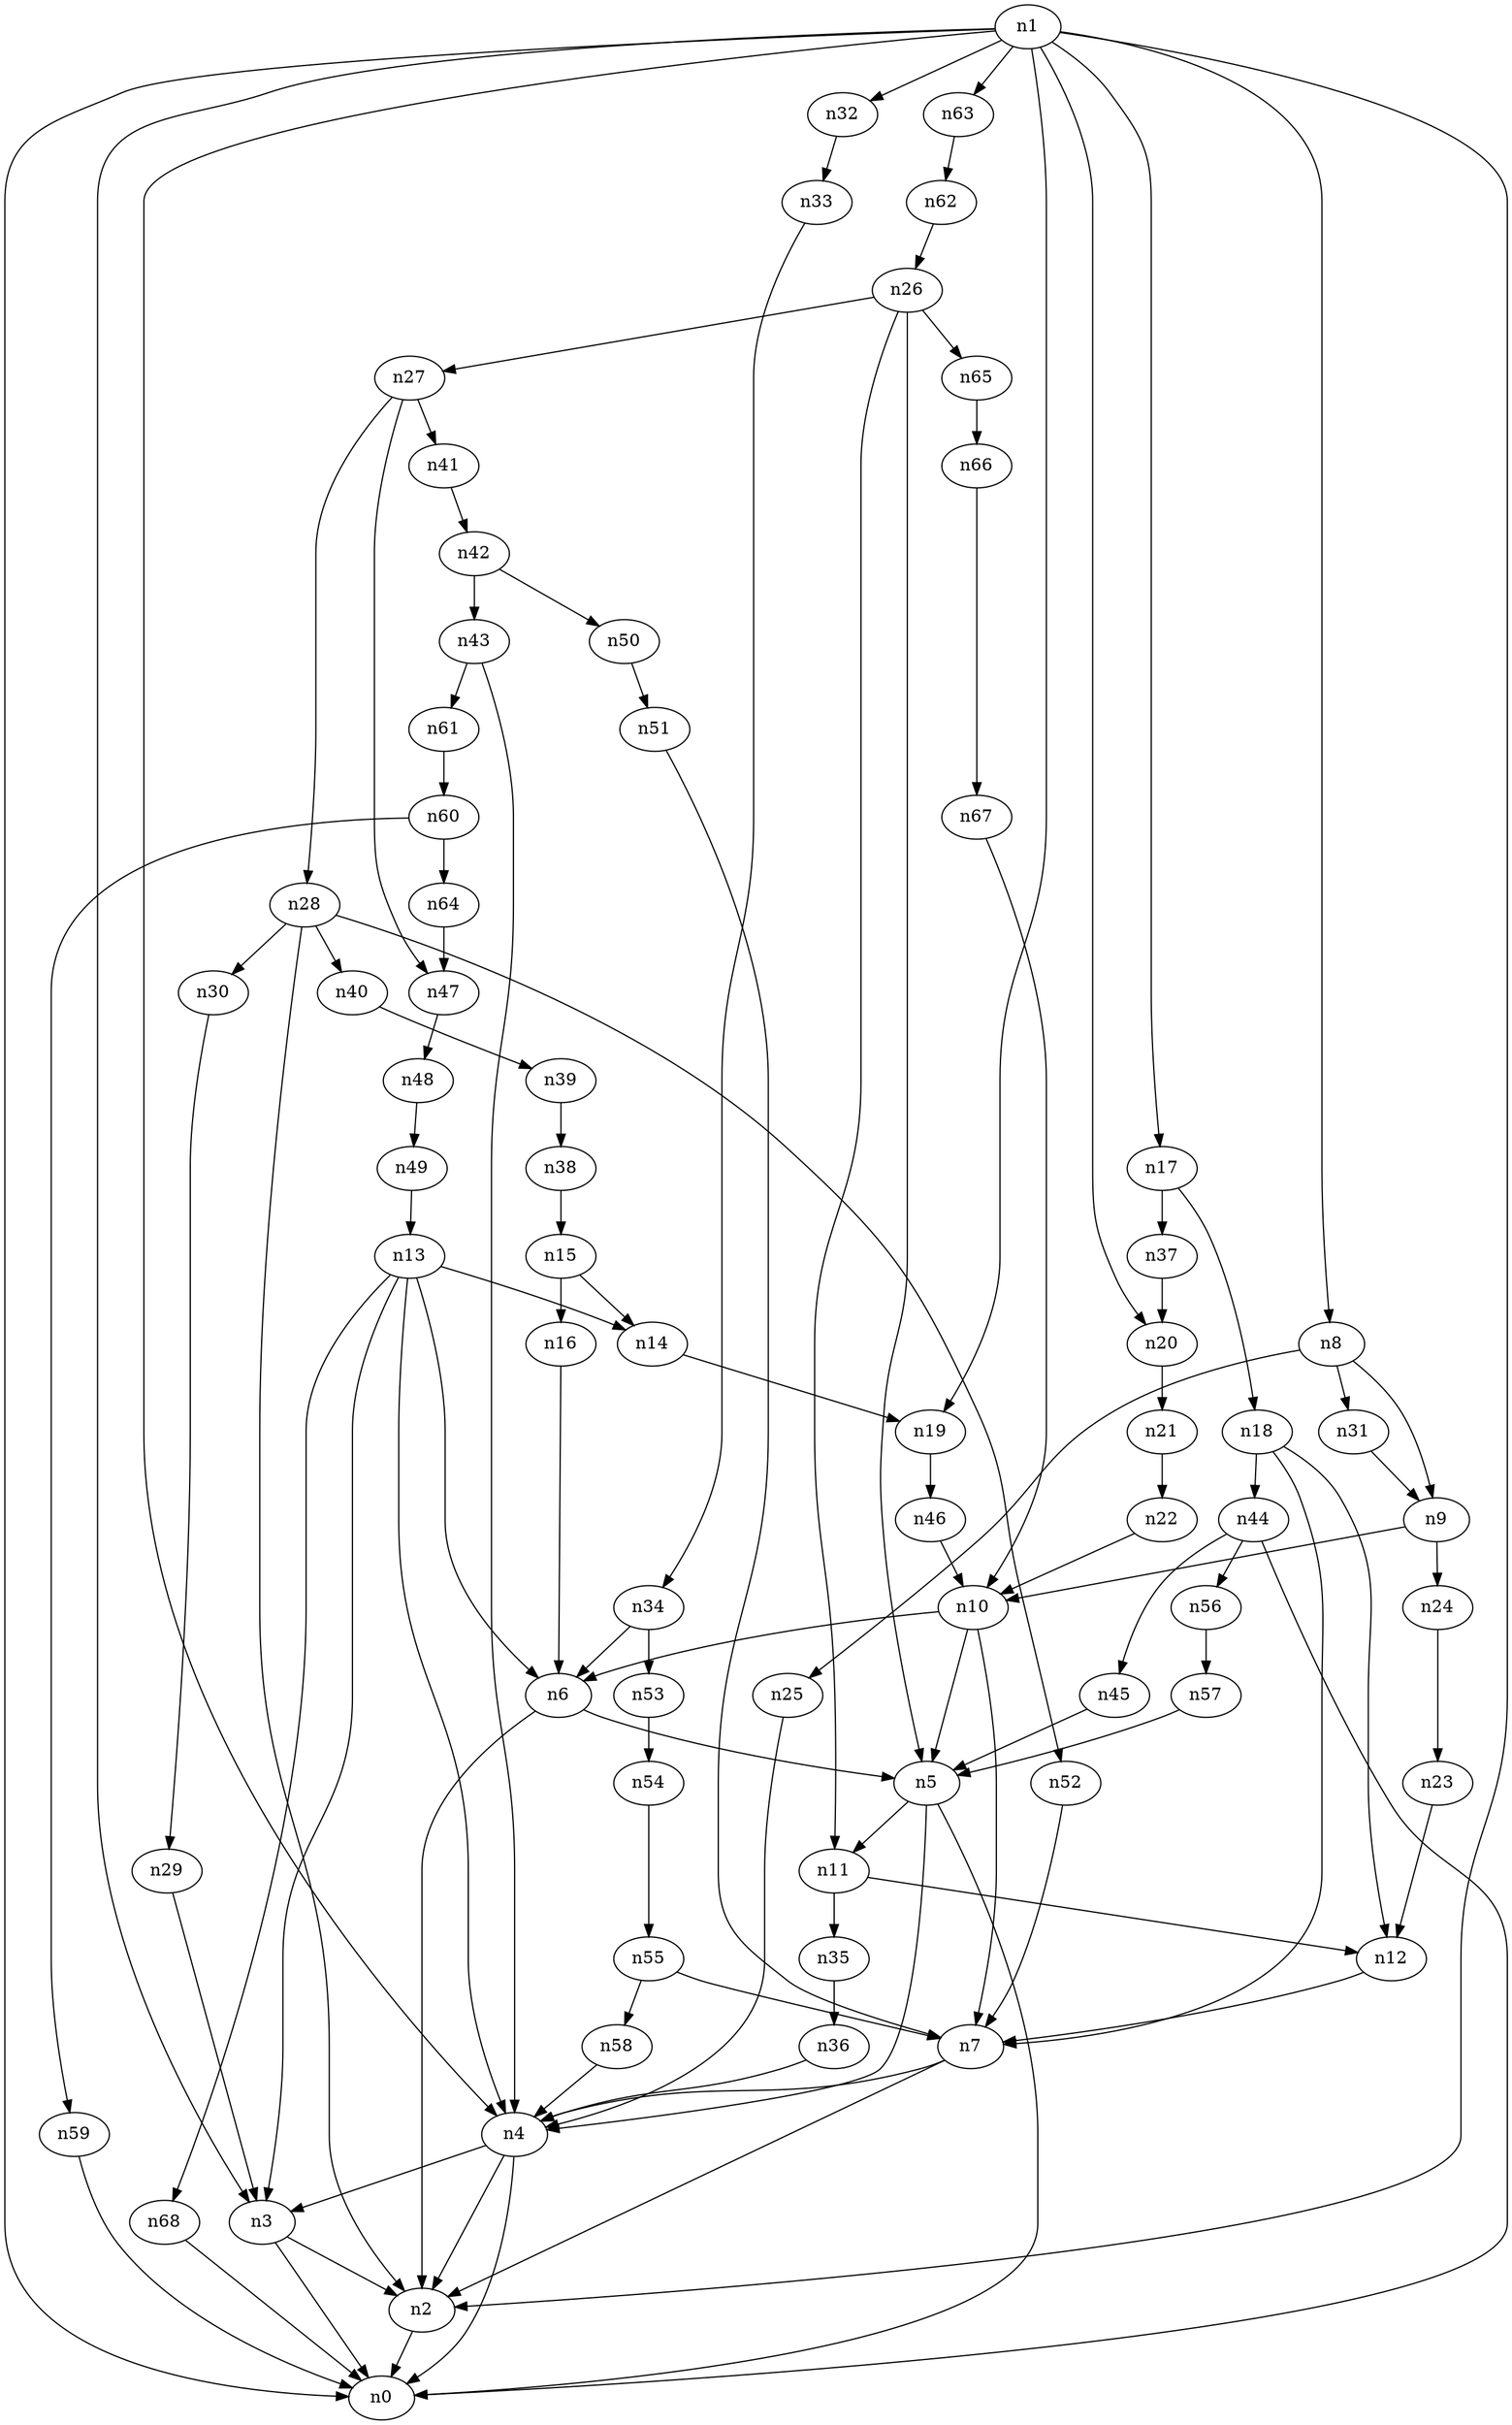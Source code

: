 digraph G {
	n1 -> n0	 [_graphml_id=e0];
	n1 -> n2	 [_graphml_id=e1];
	n1 -> n3	 [_graphml_id=e6];
	n1 -> n4	 [_graphml_id=e9];
	n1 -> n8	 [_graphml_id=e15];
	n1 -> n17	 [_graphml_id=e29];
	n1 -> n19	 [_graphml_id=e32];
	n1 -> n20	 [_graphml_id=e35];
	n1 -> n32	 [_graphml_id=e55];
	n1 -> n63	 [_graphml_id=e103];
	n2 -> n0	 [_graphml_id=e5];
	n3 -> n0	 [_graphml_id=e8];
	n3 -> n2	 [_graphml_id=e2];
	n4 -> n0	 [_graphml_id=e4];
	n4 -> n2	 [_graphml_id=e7];
	n4 -> n3	 [_graphml_id=e3];
	n5 -> n0	 [_graphml_id=e10];
	n5 -> n4	 [_graphml_id=e24];
	n5 -> n11	 [_graphml_id=e19];
	n6 -> n2	 [_graphml_id=e12];
	n6 -> n5	 [_graphml_id=e11];
	n7 -> n2	 [_graphml_id=e13];
	n7 -> n4	 [_graphml_id=e14];
	n8 -> n9	 [_graphml_id=e16];
	n8 -> n25	 [_graphml_id=e42];
	n8 -> n31	 [_graphml_id=e52];
	n9 -> n10	 [_graphml_id=e17];
	n9 -> n24	 [_graphml_id=e41];
	n10 -> n5	 [_graphml_id=e77];
	n10 -> n6	 [_graphml_id=e18];
	n10 -> n7	 [_graphml_id=e34];
	n11 -> n12	 [_graphml_id=e20];
	n11 -> n35	 [_graphml_id=e59];
	n12 -> n7	 [_graphml_id=e21];
	n13 -> n3	 [_graphml_id=e22];
	n13 -> n4	 [_graphml_id=e23];
	n13 -> n6	 [_graphml_id=e87];
	n13 -> n14	 [_graphml_id=e25];
	n13 -> n68	 [_graphml_id=e112];
	n14 -> n19	 [_graphml_id=e33];
	n15 -> n14	 [_graphml_id=e26];
	n15 -> n16	 [_graphml_id=e27];
	n16 -> n6	 [_graphml_id=e28];
	n17 -> n18	 [_graphml_id=e30];
	n17 -> n37	 [_graphml_id=e63];
	n18 -> n7	 [_graphml_id=e44];
	n18 -> n12	 [_graphml_id=e31];
	n18 -> n44	 [_graphml_id=e106];
	n19 -> n46	 [_graphml_id=e75];
	n20 -> n21	 [_graphml_id=e36];
	n21 -> n22	 [_graphml_id=e37];
	n22 -> n10	 [_graphml_id=e38];
	n23 -> n12	 [_graphml_id=e39];
	n24 -> n23	 [_graphml_id=e40];
	n25 -> n4	 [_graphml_id=e43];
	n26 -> n5	 [_graphml_id=e45];
	n26 -> n11	 [_graphml_id=e54];
	n26 -> n27	 [_graphml_id=e46];
	n26 -> n65	 [_graphml_id=e107];
	n27 -> n28	 [_graphml_id=e47];
	n27 -> n41	 [_graphml_id=e68];
	n27 -> n47	 [_graphml_id=e78];
	n28 -> n2	 [_graphml_id=e48];
	n28 -> n30	 [_graphml_id=e51];
	n28 -> n40	 [_graphml_id=e67];
	n28 -> n52	 [_graphml_id=e86];
	n29 -> n3	 [_graphml_id=e49];
	n30 -> n29	 [_graphml_id=e50];
	n31 -> n9	 [_graphml_id=e53];
	n32 -> n33	 [_graphml_id=e56];
	n33 -> n34	 [_graphml_id=e57];
	n34 -> n6	 [_graphml_id=e58];
	n34 -> n53	 [_graphml_id=e88];
	n35 -> n36	 [_graphml_id=e60];
	n36 -> n4	 [_graphml_id=e61];
	n37 -> n20	 [_graphml_id=e62];
	n38 -> n15	 [_graphml_id=e64];
	n39 -> n38	 [_graphml_id=e65];
	n40 -> n39	 [_graphml_id=e66];
	n41 -> n42	 [_graphml_id=e69];
	n42 -> n43	 [_graphml_id=e70];
	n42 -> n50	 [_graphml_id=e82];
	n43 -> n4	 [_graphml_id=e71];
	n43 -> n61	 [_graphml_id=e100];
	n44 -> n0	 [_graphml_id=e72];
	n44 -> n45	 [_graphml_id=e73];
	n44 -> n56	 [_graphml_id=e92];
	n45 -> n5	 [_graphml_id=e74];
	n46 -> n10	 [_graphml_id=e76];
	n47 -> n48	 [_graphml_id=e79];
	n48 -> n49	 [_graphml_id=e80];
	n49 -> n13	 [_graphml_id=e81];
	n50 -> n51	 [_graphml_id=e83];
	n51 -> n7	 [_graphml_id=e84];
	n52 -> n7	 [_graphml_id=e85];
	n53 -> n54	 [_graphml_id=e89];
	n54 -> n55	 [_graphml_id=e90];
	n55 -> n7	 [_graphml_id=e91];
	n55 -> n58	 [_graphml_id=e95];
	n56 -> n57	 [_graphml_id=e93];
	n57 -> n5	 [_graphml_id=e94];
	n58 -> n4	 [_graphml_id=e96];
	n59 -> n0	 [_graphml_id=e97];
	n60 -> n59	 [_graphml_id=e98];
	n60 -> n64	 [_graphml_id=e105];
	n61 -> n60	 [_graphml_id=e99];
	n62 -> n26	 [_graphml_id=e101];
	n63 -> n62	 [_graphml_id=e102];
	n64 -> n47	 [_graphml_id=e104];
	n65 -> n66	 [_graphml_id=e108];
	n66 -> n67	 [_graphml_id=e109];
	n67 -> n10	 [_graphml_id=e110];
	n68 -> n0	 [_graphml_id=e111];
}
